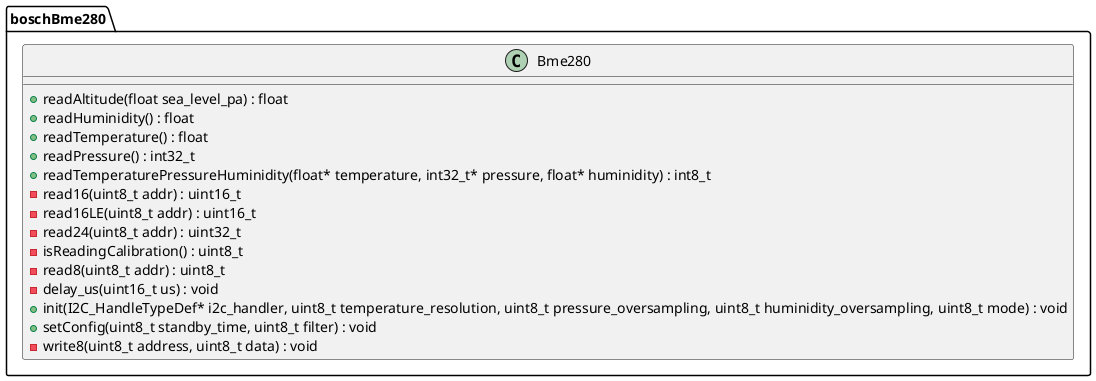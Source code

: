 @startuml





/' Objects '/

namespace boschBme280 {
	class Bme280 {
		+readAltitude(float sea_level_pa) : float
		+readHuminidity() : float
		+readTemperature() : float
		+readPressure() : int32_t
		+readTemperaturePressureHuminidity(float* temperature, int32_t* pressure, float* huminidity) : int8_t
		-read16(uint8_t addr) : uint16_t
		-read16LE(uint8_t addr) : uint16_t
		-read24(uint8_t addr) : uint32_t
		-isReadingCalibration() : uint8_t
		-read8(uint8_t addr) : uint8_t
		-delay_us(uint16_t us) : void
		+init(I2C_HandleTypeDef* i2c_handler, uint8_t temperature_resolution, uint8_t pressure_oversampling, uint8_t huminidity_oversampling, uint8_t mode) : void
		+setConfig(uint8_t standby_time, uint8_t filter) : void
		-write8(uint8_t address, uint8_t data) : void
	}
}





/' Inheritance relationships '/




/' Aggregation relationships '/





/' Dependency relationships '/





/' Nested objects '/



@enduml
